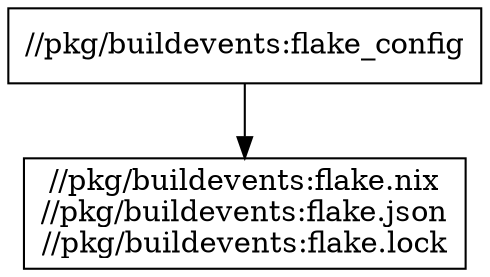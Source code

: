 digraph mygraph {
  node [shape=box];
  "//pkg/buildevents:flake_config"
  "//pkg/buildevents:flake_config" -> "//pkg/buildevents:flake.nix\n//pkg/buildevents:flake.json\n//pkg/buildevents:flake.lock"
  "//pkg/buildevents:flake.nix\n//pkg/buildevents:flake.json\n//pkg/buildevents:flake.lock"
}
